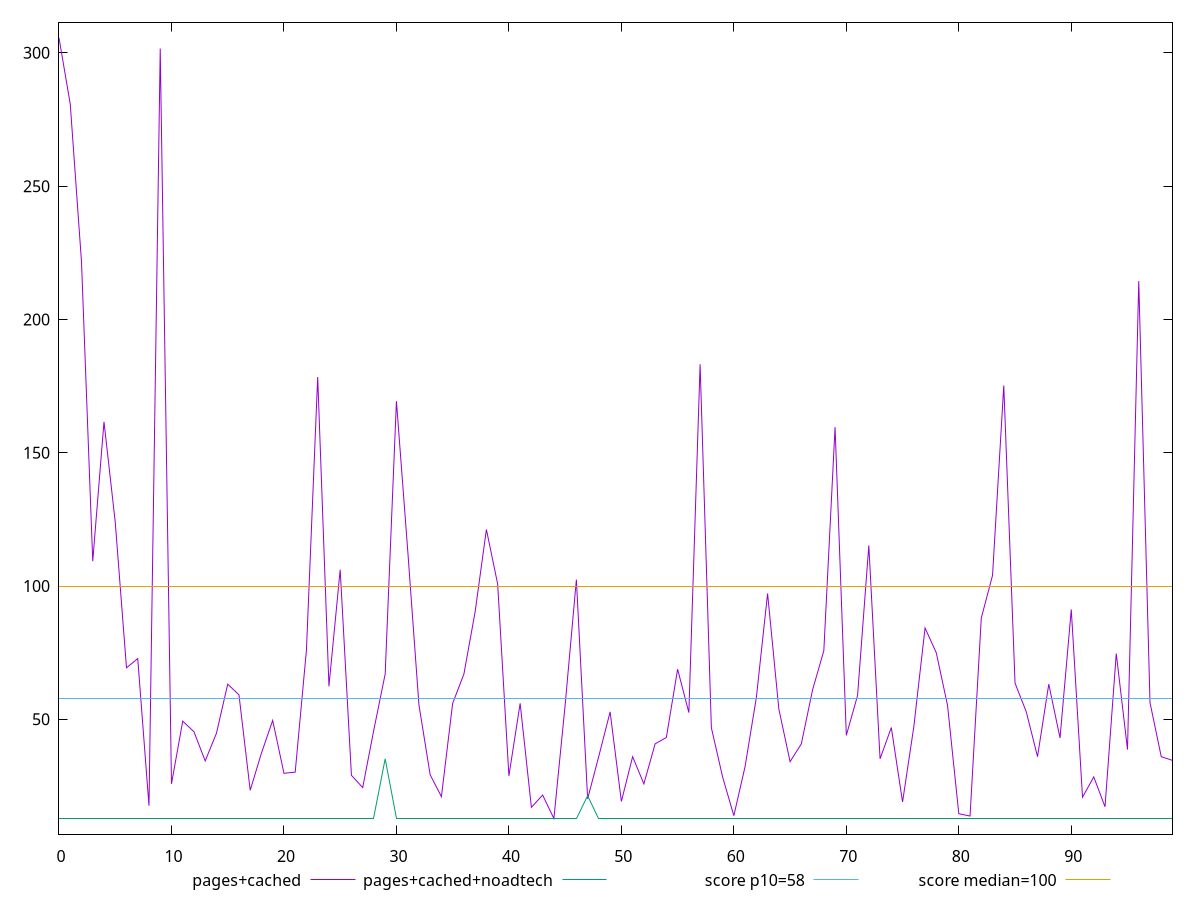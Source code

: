 reset

$pagesCached <<EOF
0 305.6000000000007
1 280.80000000000075
2 221.59999999999854
3 109.33333333333336
4 161.60000000000002
5 124
6 69.33333333333334
7 72.79999999999927
8 17.600000000000183
9 301.6
10 25.8
11 49.333333333333094
12 45.333333333333584
13 34.4
14 44.800000000000004
15 63.2
16 59.2
17 23.400000000000002
18 37.333333333333094
19 49.59999999999976
20 29.759999999999856
21 30.200000000000003
22 75.99999999999976
23 178.39999999999856
24 62.400000000000006
25 106.13333333333381
26 28.99999999999982
27 24.400000000000002
28 46.24
29 67
30 169.33333333333286
31 113.60000000000001
32 55.466666666666676
33 29.200000000000003
34 21.000000000000185
35 56
36 67.00000000000037
37 90.39999999999952
38 121.19999999999965
39 100.80000000000025
40 28.8
41 55.99999999999976
42 17
43 21.6
44 12.8
45 55.36000000000029
46 102.4
47 20.199999999999818
48 36.26666666666691
49 52.800000000000004
50 19.200000000000003
51 35.99999999999976
52 25.79999999999982
53 40.800000000000004
54 43.19999999999982
55 68.8
56 52.53333333333358
57 183.20000000000002
58 46.88
59 28.39999999999982
60 13.866666666666667
61 32.32000000000029
62 58.13333333333358
63 97.20000000000073
64 53.866666666666674
65 34.1333333333331
66 40.800000000000004
67 61.06666666666668
68 75.73333333333333
69 159.60000000000002
70 44
71 58.933333333333096
72 115.20000000000049
73 35.19999999999982
74 46.93333333333334
75 19
76 47.19999999999982
77 84.2666666666662
78 74.93333333333334
79 55.2
80 14.600000000000001
81 13.733333333333455
82 88
83 104
84 175.20000000000147
85 63.6
86 52.800000000000004
87 36
88 63.20000000000048
89 43
90 91.2000000000005
91 20.8
92 28.400000000000183
93 17.199999999999818
94 74.66666666666619
95 38.66666666666667
96 214.3999999999993
97 56.266666666667156
98 36
99 34.60000000000018
EOF

$pagesCachedNoadtech <<EOF
0 12.8
1 12.8
2 12.8
3 12.8
4 12.8
5 12.8
6 12.8
7 12.8
8 12.8
9 12.8
10 12.8
11 12.8
12 12.8
13 12.8
14 12.8
15 12.8
16 12.8
17 12.8
18 12.8
19 12.8
20 12.8
21 12.8
22 12.8
23 12.8
24 12.8
25 12.8
26 12.8
27 12.8
28 12.8
29 35.20000000000012
30 12.8
31 12.8
32 12.8
33 12.8
34 12.8
35 12.8
36 12.8
37 12.8
38 12.8
39 12.8
40 12.8
41 12.8
42 12.8
43 12.8
44 12.8
45 12.8
46 12.8
47 21.333333333333332
48 12.8
49 12.8
50 12.8
51 12.8
52 12.8
53 12.8
54 12.8
55 12.8
56 12.8
57 12.8
58 12.8
59 12.8
60 12.8
61 12.8
62 12.8
63 12.8
64 12.8
65 12.8
66 12.8
67 12.8
68 12.8
69 12.8
70 12.8
71 12.8
72 12.8
73 12.8
74 12.8
75 12.8
76 12.8
77 12.8
78 12.8
79 12.8
80 12.8
81 12.8
82 12.8
83 12.8
84 12.8
85 12.8
86 12.8
87 12.8
88 12.8
89 12.8
90 12.8
91 12.8
92 12.8
93 12.8
94 12.8
95 12.8
96 12.8
97 12.8
98 12.8
99 12.8
EOF

set key outside below
set xrange [0:99]
set yrange [6.943999999999987:311.4560000000007]
set trange [6.943999999999987:311.4560000000007]
set terminal svg size 640, 520 enhanced background rgb 'white'
set output "report_00017_2021-02-10T15-08-03.406Z/estimated-input-latency/comparison/line/1_vs_2.svg"

plot $pagesCached title "pages+cached" with line, \
     $pagesCachedNoadtech title "pages+cached+noadtech" with line, \
     58 title "score p10=58", \
     100 title "score median=100"

reset
